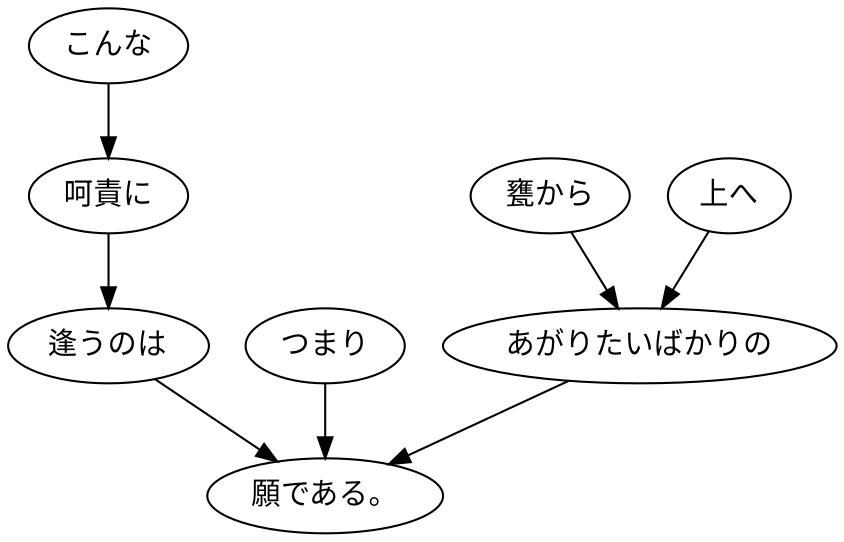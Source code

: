 digraph graph9186 {
	node0 [label="こんな"];
	node1 [label="呵責に"];
	node2 [label="逢うのは"];
	node3 [label="つまり"];
	node4 [label="甕から"];
	node5 [label="上へ"];
	node6 [label="あがりたいばかりの"];
	node7 [label="願である。"];
	node0 -> node1;
	node1 -> node2;
	node2 -> node7;
	node3 -> node7;
	node4 -> node6;
	node5 -> node6;
	node6 -> node7;
}
